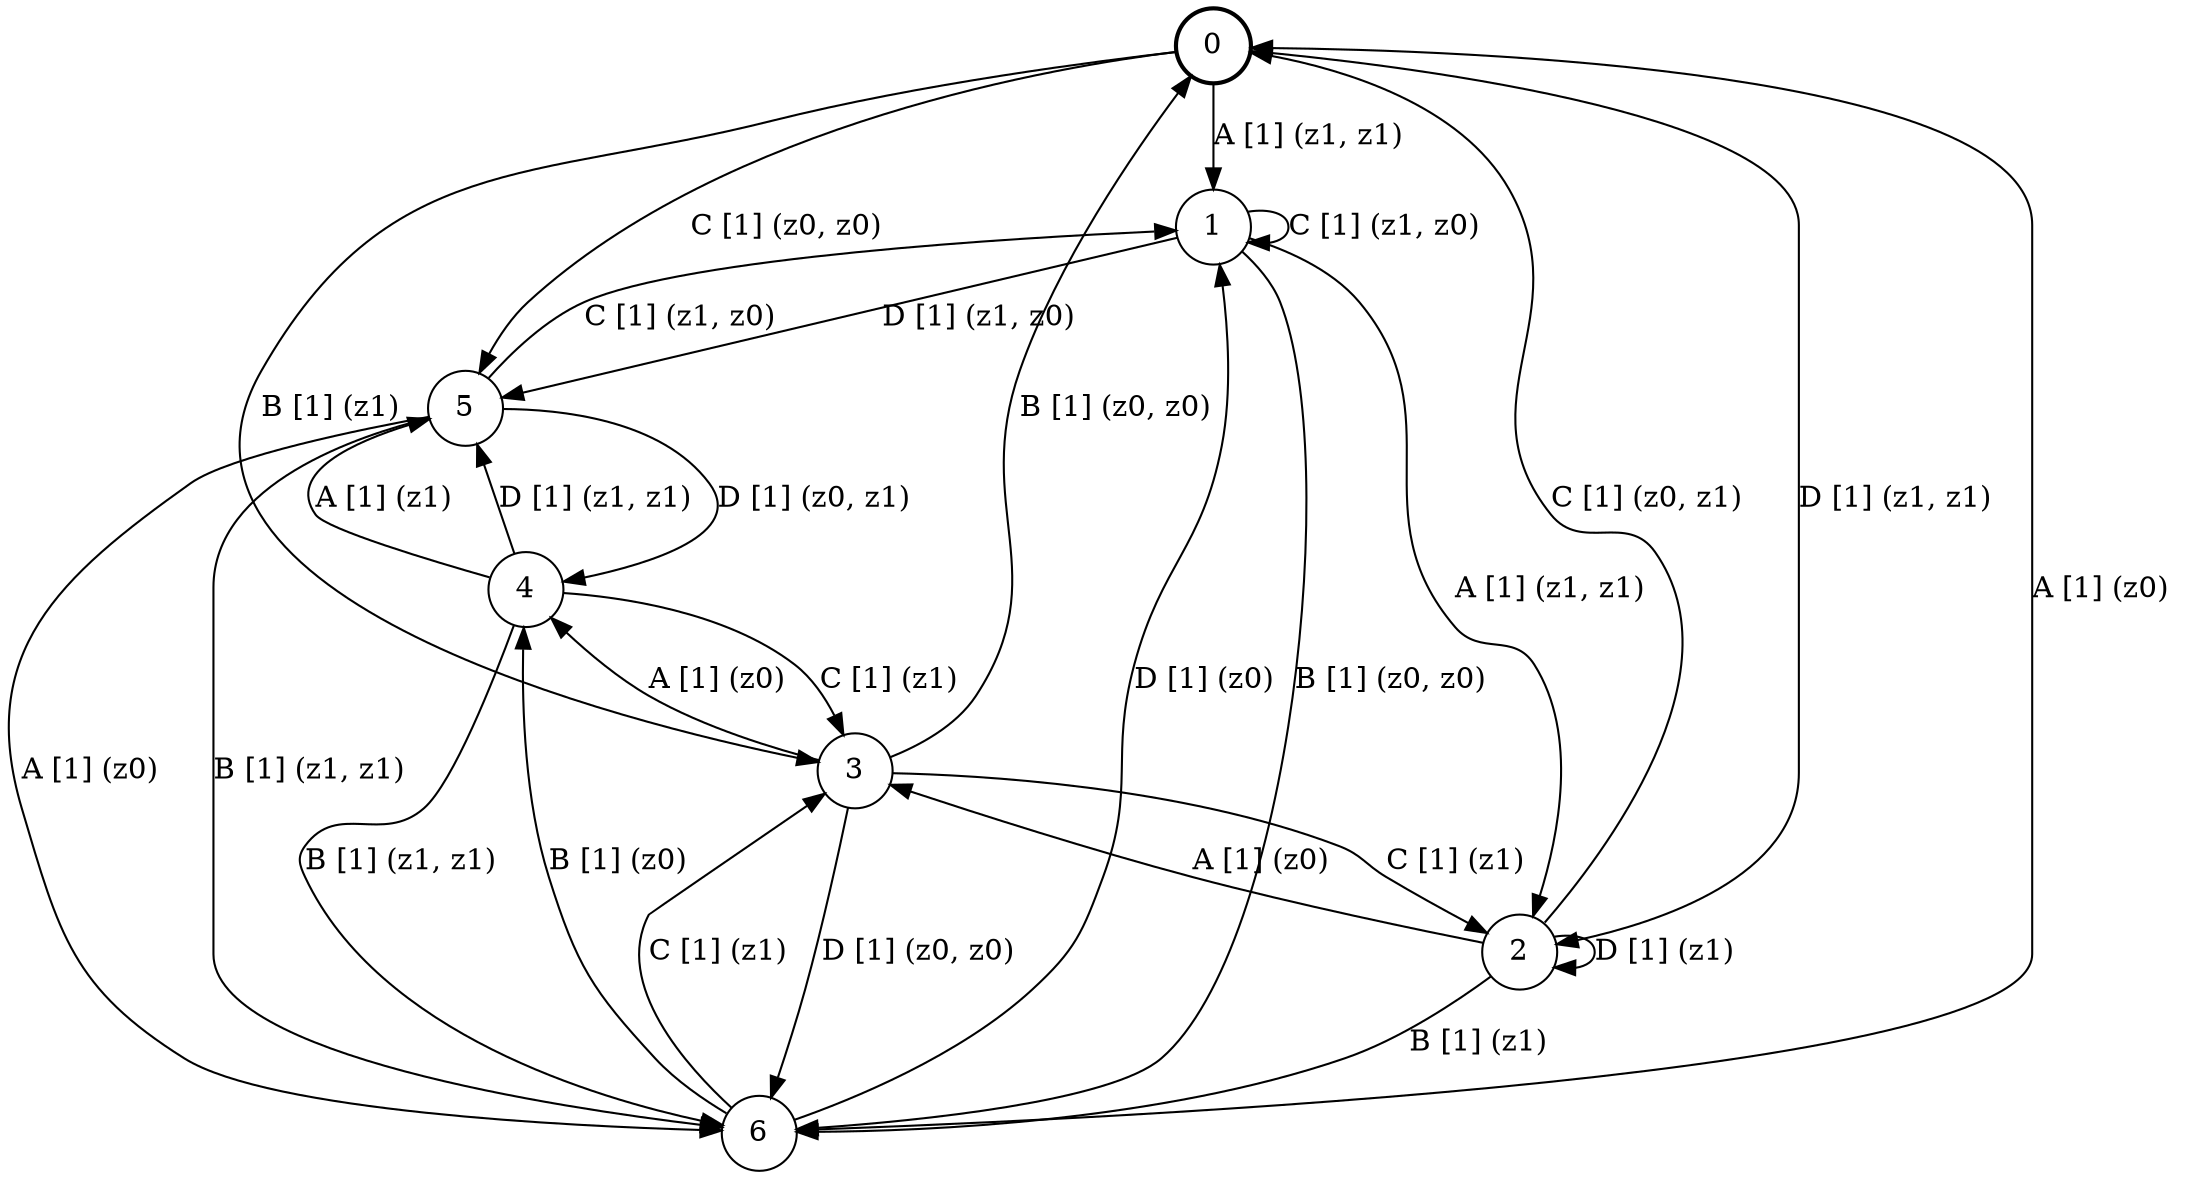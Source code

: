 # generated file, don't try to modify
# command: dot -Tpng <filename> > tree.png
digraph Automaton {
    node [shape = circle];
    0 [style = "bold"];
    0 -> 1 [label = "A [1] (z1, z1) "];
    0 -> 3 [label = "B [1] (z1) "];
    0 -> 5 [label = "C [1] (z0, z0) "];
    0 -> 2 [label = "D [1] (z1, z1) "];
    1 -> 2 [label = "A [1] (z1, z1) "];
    1 -> 6 [label = "B [1] (z0, z0) "];
    1 -> 1 [label = "C [1] (z1, z0) "];
    1 -> 5 [label = "D [1] (z1, z0) "];
    2 -> 3 [label = "A [1] (z0) "];
    2 -> 6 [label = "B [1] (z1) "];
    2 -> 0 [label = "C [1] (z0, z1) "];
    2 -> 2 [label = "D [1] (z1) "];
    3 -> 4 [label = "A [1] (z0) "];
    3 -> 0 [label = "B [1] (z0, z0) "];
    3 -> 2 [label = "C [1] (z1) "];
    3 -> 6 [label = "D [1] (z0, z0) "];
    4 -> 5 [label = "A [1] (z1) "];
    4 -> 6 [label = "B [1] (z1, z1) "];
    4 -> 3 [label = "C [1] (z1) "];
    4 -> 5 [label = "D [1] (z1, z1) "];
    5 -> 6 [label = "A [1] (z0) "];
    5 -> 6 [label = "B [1] (z1, z1) "];
    5 -> 1 [label = "C [1] (z1, z0) "];
    5 -> 4 [label = "D [1] (z0, z1) "];
    6 -> 0 [label = "A [1] (z0) "];
    6 -> 4 [label = "B [1] (z0) "];
    6 -> 3 [label = "C [1] (z1) "];
    6 -> 1 [label = "D [1] (z0) "];
}
